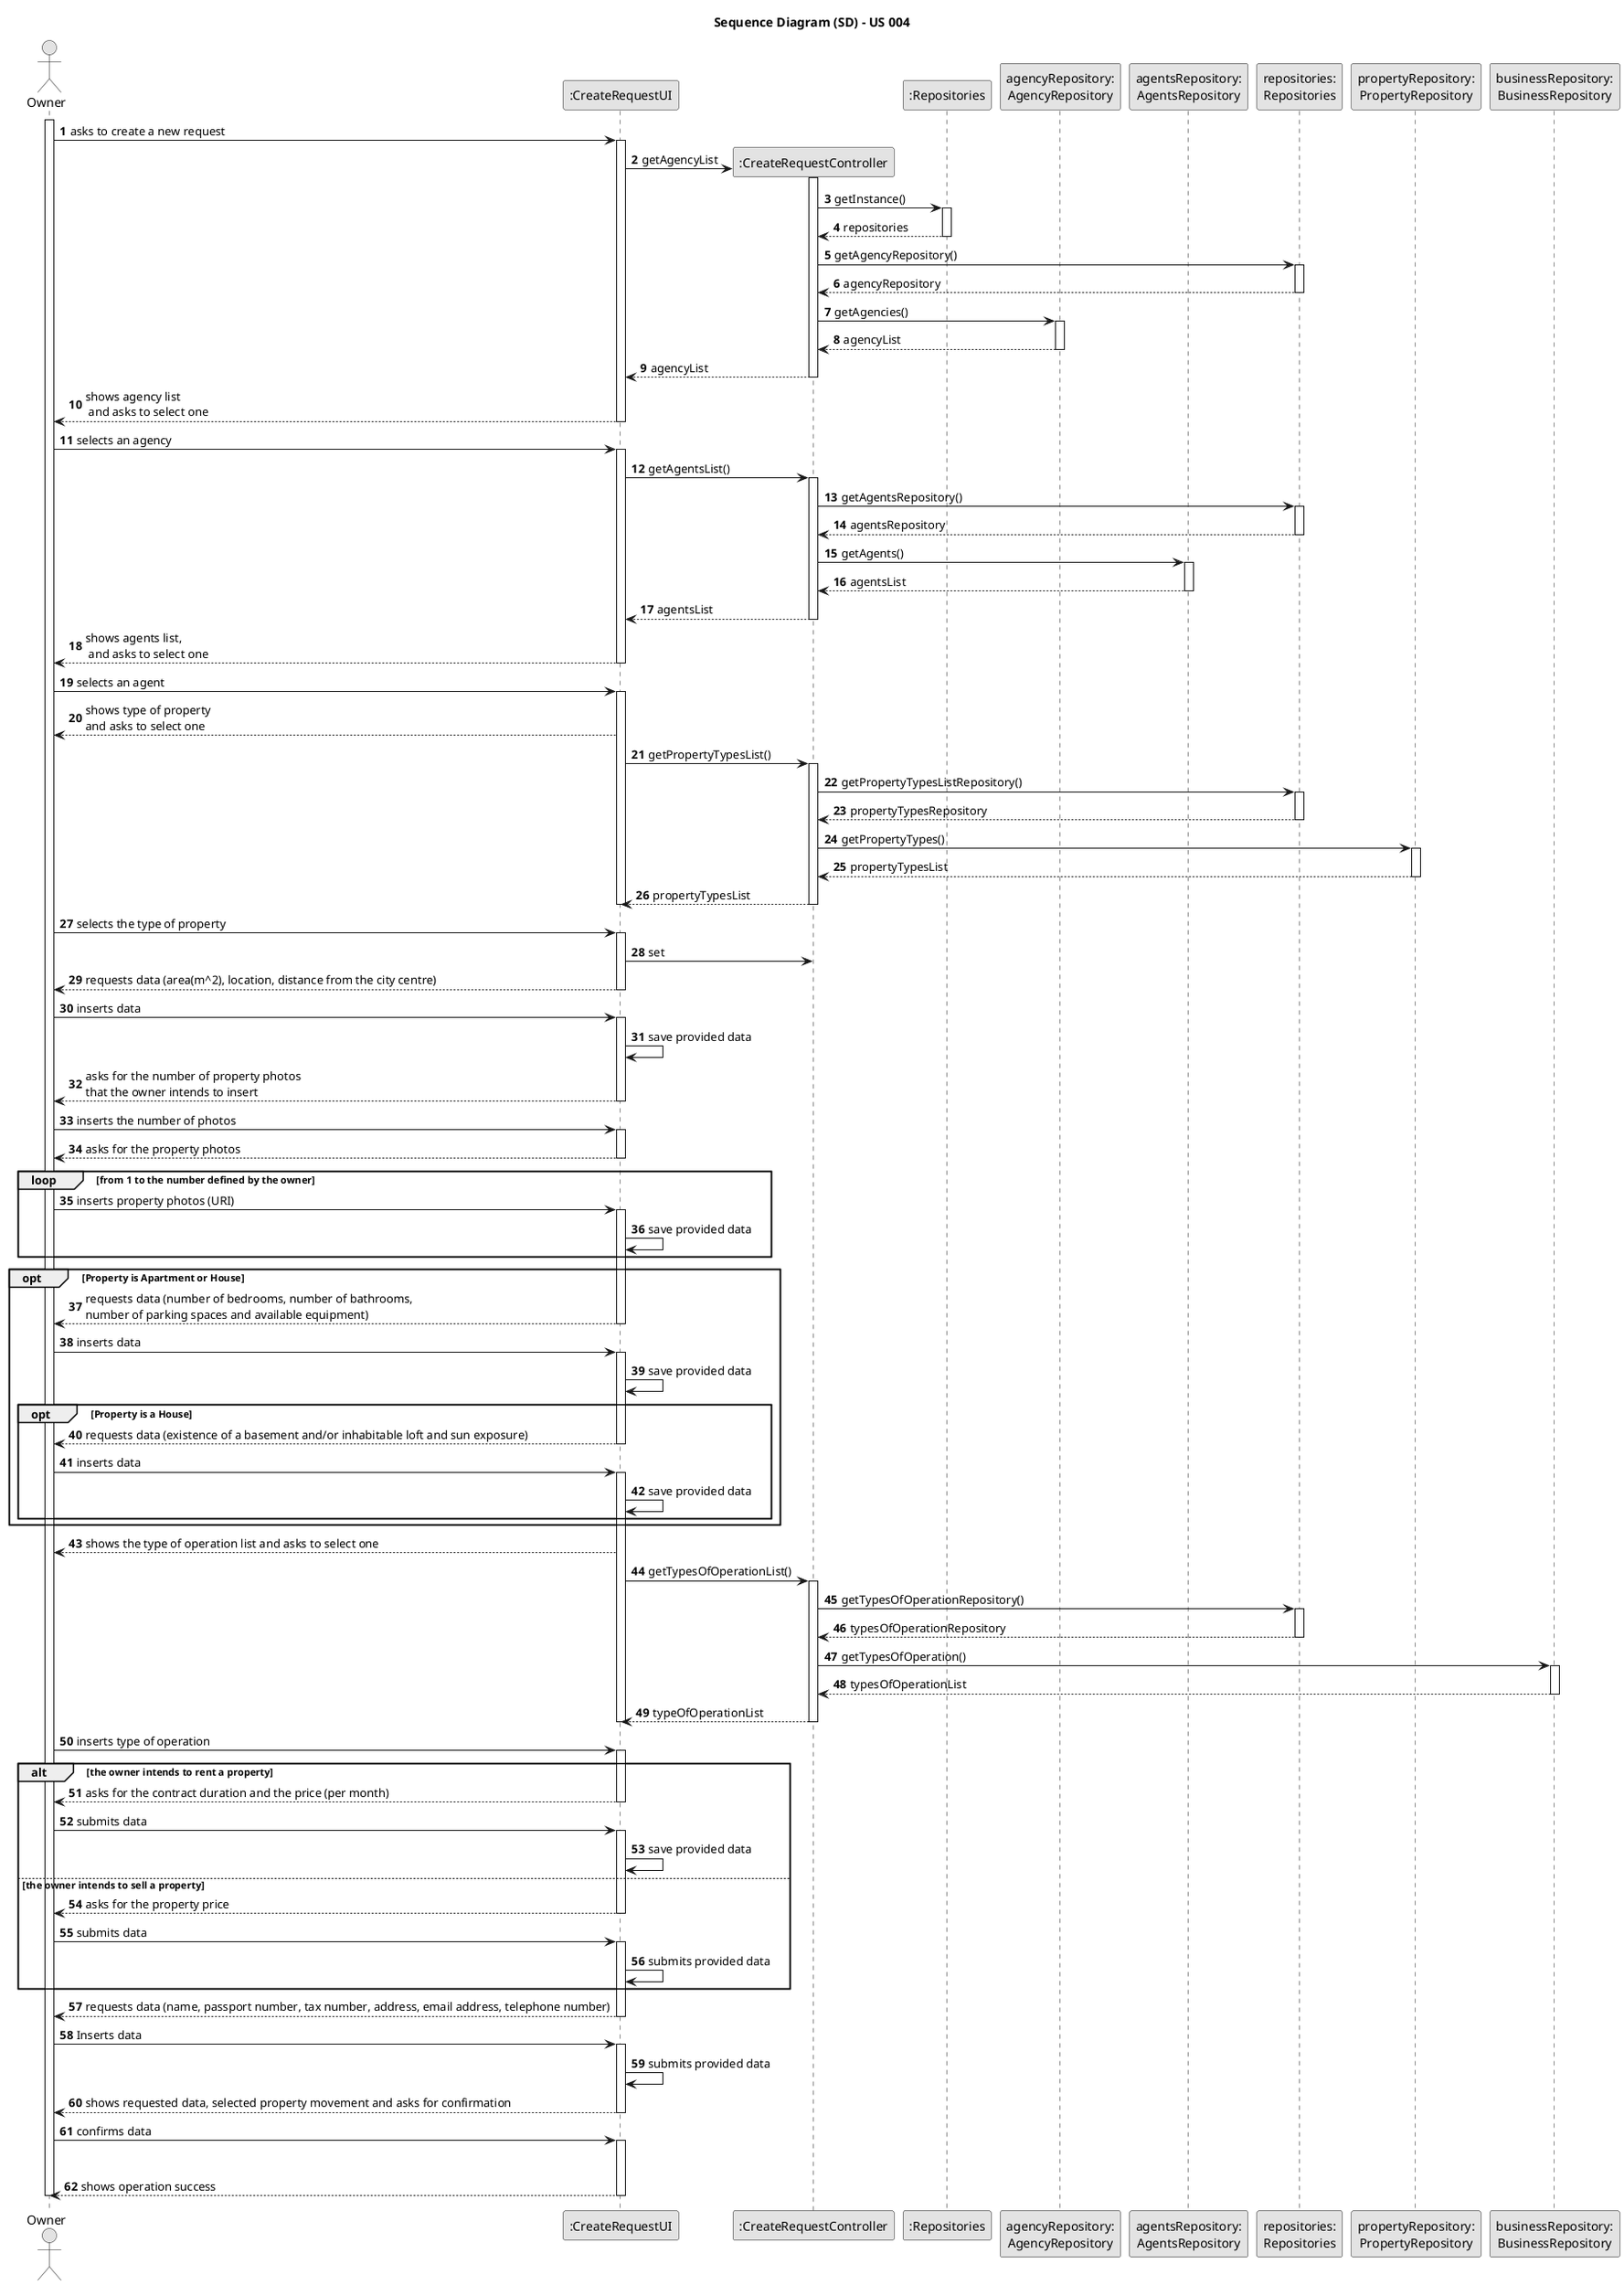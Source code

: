 @startuml
skinparam monochrome true
skinparam packageStyle rectangle
skinparam shadowing false

autonumber
title Sequence Diagram (SD) - US 004
'hide footbox
actor "Owner" as Owner
participant ":CreateRequestUI" as UI
participant ":CreateRequestController" as CTRL
participant ":Repositories" as Repositories
participant "repositories:\nRepositories" as RR
participant "agencyRepository:\nAgencyRepository" as AgencyR
participant "agentsRepository:\nAgentsRepository" as AgentR
participant "requestRepository:\nAnnouncementRepository" as RR
participant "propertyRepository:\nPropertyRepository" as PR
participant "businessRepository:\nBusinessRepository" as BR

activate Owner

        Owner -> UI : asks to create a new request

        activate UI

            UI -> CTRL** : getAgencyList
            activate CTRL

                CTRL -> Repositories : getInstance()
                activate Repositories

                    Repositories --> CTRL: repositories
                deactivate Repositories

                CTRL -> RR : getAgencyRepository()
                activate RR

                    RR --> CTRL: agencyRepository
                deactivate RR

                CTRL ->  AgencyR : getAgencies()
                activate AgencyR

                    AgencyR --> CTRL : agencyList
                deactivate AgencyR

                CTRL --> UI : agencyList
            deactivate CTRL

            UI --> Owner : shows agency list\n and asks to select one

            deactivate UI

            Owner -> UI : selects an agency

            activate UI

            UI -> CTRL : getAgentsList()
            activate CTRL

            CTRL -> RR : getAgentsRepository()
            activate RR

            RR --> CTRL : agentsRepository

            deactivate RR

            CTRL -> AgentR : getAgents()
            activate AgentR

            AgentR --> CTRL : agentsList
            deactivate AgentR

            CTRL --> UI : agentsList
            deactivate CTRL

            UI --> Owner : shows agents list, \n and asks to select one

            deactivate UI

            Owner -> UI : selects an agent

            activate UI

            UI --> Owner : shows type of property \nand asks to select one

            UI -> CTRL : getPropertyTypesList()
            activate CTRL

            CTRL -> RR : getPropertyTypesListRepository()
            activate RR

            RR --> CTRL : propertyTypesRepository
            deactivate RR

            CTRL -> PR : getPropertyTypes()
            activate PR

            PR --> CTRL : propertyTypesList
            deactivate PR

            CTRL --> UI : propertyTypesList
            deactivate UI
            deactivate CTRL

            Owner -> UI : selects the type of property
            activate UI

            UI -> CTRL : set

            UI --> Owner : requests data (area(m^2), location, distance from the city centre)

            deactivate UI

            Owner -> UI : inserts data

            activate UI

            UI -> UI : save provided data

            UI --> Owner : asks for the number of property photos \nthat the owner intends to insert

           deactivate UI

            Owner -> UI : inserts the number of photos

            activate UI

            UI --> Owner : asks for the property photos

            deactivate UI

            loop from 1 to the number defined by the owner

            Owner -> UI : inserts property photos (URI)

            activate UI

            UI -> UI : save provided data

            end

    opt Property is Apartment or House

        UI --> Owner : requests data (number of bedrooms, number of bathrooms, \nnumber of parking spaces and available equipment)

        deactivate UI

    Owner -> UI : inserts data

    activate UI

    UI -> UI : save provided data

    opt Property is a House

         UI --> Owner : requests data (existence of a basement and/or inhabitable loft and sun exposure)

    deactivate UI

    Owner -> UI : inserts data

    activate UI

    UI -> UI : save provided data

    end

    end

    UI --> Owner : shows the type of operation list and asks to select one

    UI -> CTRL : getTypesOfOperationList()
    activate CTRL

    CTRL -> RR : getTypesOfOperationRepository()
    activate RR

    RR --> CTRL : typesOfOperationRepository
    deactivate RR

    CTRL -> BR : getTypesOfOperation()
    activate BR

    BR --> CTRL : typesOfOperationList
    deactivate BR

    CTRL --> UI : typeOfOperationList
    deactivate CTRL

    deactivate UI

    Owner -> UI : inserts type of operation

    alt the owner intends to rent a property

    activate UI

    UI --> Owner : asks for the contract duration and the price (per month)

    deactivate UI

    Owner -> UI : submits data

    activate UI

    UI -> UI : save provided data

    else the owner intends to sell a property
    UI --> Owner : asks for the property price

    deactivate UI

    Owner -> UI : submits data

    activate UI

    UI -> UI : submits provided data

    end
          UI --> Owner : requests data (name, passport number, tax number, address, email address, telephone number)

   deactivate UI

    Owner -> UI : Inserts data

    activate UI

    UI -> UI : submits provided data

           UI --> Owner : shows requested data, selected property movement and asks for confirmation
           deactivate UI

            Owner -> UI : confirms data

            activate UI
            deactivate CTRL

            UI --> Owner: shows operation success
    deactivate UI

deactivate Owner
@enduml